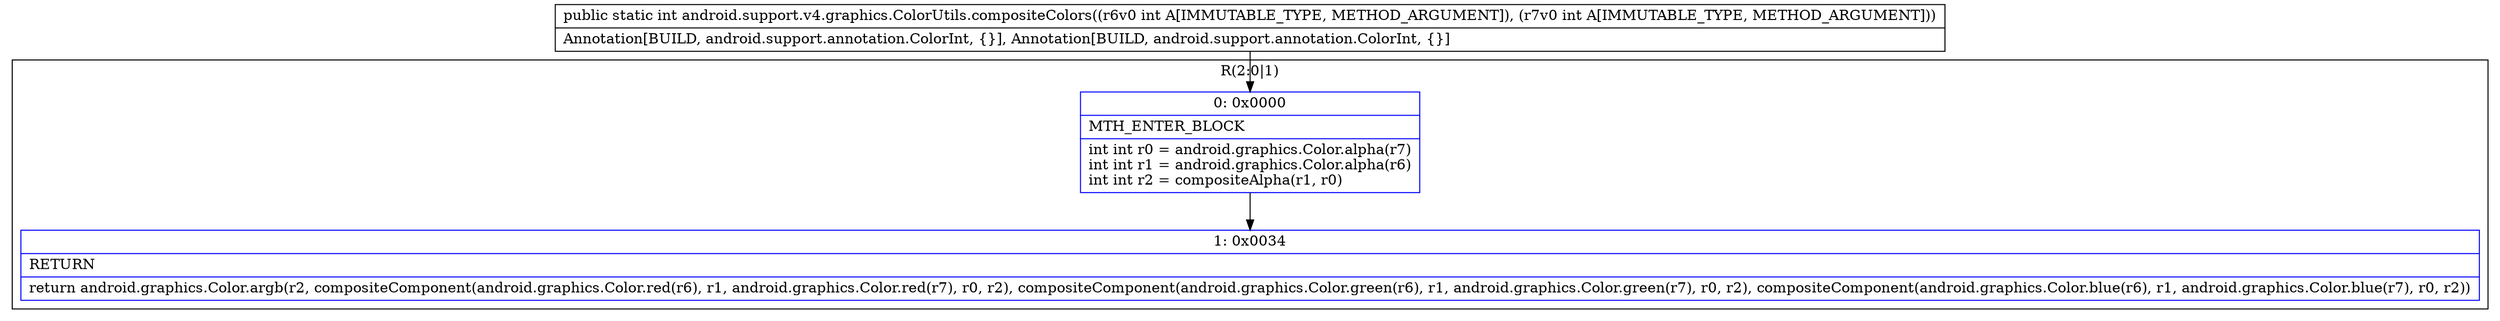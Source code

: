 digraph "CFG forandroid.support.v4.graphics.ColorUtils.compositeColors(II)I" {
subgraph cluster_Region_1098207584 {
label = "R(2:0|1)";
node [shape=record,color=blue];
Node_0 [shape=record,label="{0\:\ 0x0000|MTH_ENTER_BLOCK\l|int int r0 = android.graphics.Color.alpha(r7)\lint int r1 = android.graphics.Color.alpha(r6)\lint int r2 = compositeAlpha(r1, r0)\l}"];
Node_1 [shape=record,label="{1\:\ 0x0034|RETURN\l|return android.graphics.Color.argb(r2, compositeComponent(android.graphics.Color.red(r6), r1, android.graphics.Color.red(r7), r0, r2), compositeComponent(android.graphics.Color.green(r6), r1, android.graphics.Color.green(r7), r0, r2), compositeComponent(android.graphics.Color.blue(r6), r1, android.graphics.Color.blue(r7), r0, r2))\l}"];
}
MethodNode[shape=record,label="{public static int android.support.v4.graphics.ColorUtils.compositeColors((r6v0 int A[IMMUTABLE_TYPE, METHOD_ARGUMENT]), (r7v0 int A[IMMUTABLE_TYPE, METHOD_ARGUMENT]))  | Annotation[BUILD, android.support.annotation.ColorInt, \{\}], Annotation[BUILD, android.support.annotation.ColorInt, \{\}]\l}"];
MethodNode -> Node_0;
Node_0 -> Node_1;
}

